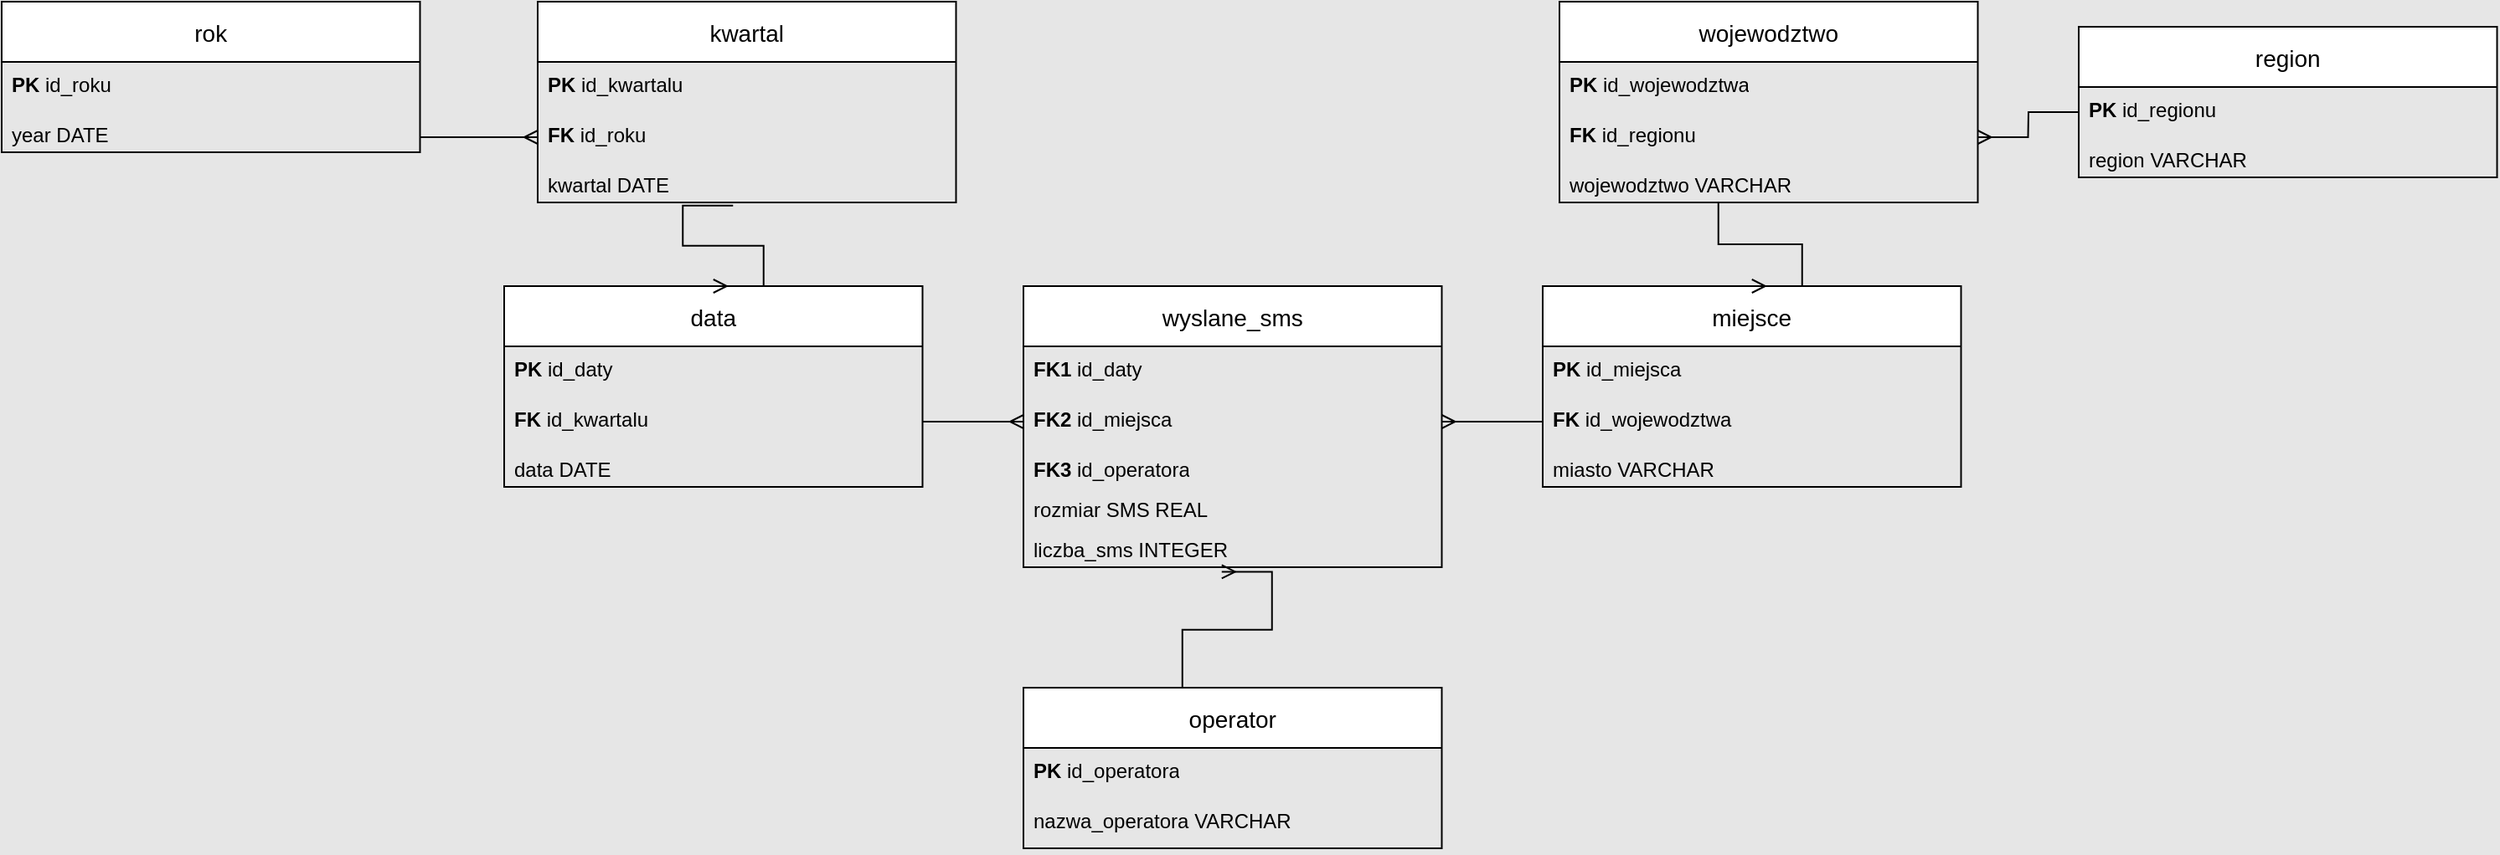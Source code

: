 <mxfile version="27.1.1">
  <diagram name="Strona-1" id="eCCwO7J3HlAzGj1amf7a">
    <mxGraphModel dx="2078" dy="924" grid="1" gridSize="10" guides="1" tooltips="1" connect="1" arrows="1" fold="1" page="0" pageScale="1" pageWidth="827" pageHeight="1169" background="#E6E6E6" math="0" shadow="0">
      <root>
        <mxCell id="0" />
        <mxCell id="1" parent="0" />
        <mxCell id="LbimwJBYZa8Vmd8NOQpc-2" value="wyslane_sms" style="swimlane;fontStyle=0;childLayout=stackLayout;horizontal=1;startSize=36;horizontalStack=0;resizeParent=1;resizeParentMax=0;resizeLast=0;collapsible=1;marginBottom=0;align=center;fontSize=14;swimlaneLine=1;glass=0;aspect=fixed;" parent="1" vertex="1">
          <mxGeometry x="380" y="370" width="249.75" height="168" as="geometry">
            <mxRectangle x="380" y="370" width="120" height="30" as="alternateBounds" />
          </mxGeometry>
        </mxCell>
        <mxCell id="LbimwJBYZa8Vmd8NOQpc-3" value="&lt;b&gt;FK1&amp;nbsp;&lt;/b&gt;id_daty" style="text;strokeColor=none;fillColor=none;spacingLeft=4;spacingRight=4;overflow=hidden;rotatable=0;points=[[0,0.5],[1,0.5]];portConstraint=eastwest;fontSize=12;whiteSpace=wrap;html=1;" parent="LbimwJBYZa8Vmd8NOQpc-2" vertex="1">
          <mxGeometry y="36" width="249.75" height="30" as="geometry" />
        </mxCell>
        <mxCell id="LbimwJBYZa8Vmd8NOQpc-4" value="&lt;b&gt;FK2&lt;/b&gt; id_miejsca" style="text;strokeColor=none;fillColor=none;spacingLeft=4;spacingRight=4;overflow=hidden;rotatable=0;points=[[0,0.5],[1,0.5]];portConstraint=eastwest;fontSize=12;whiteSpace=wrap;html=1;" parent="LbimwJBYZa8Vmd8NOQpc-2" vertex="1">
          <mxGeometry y="66" width="249.75" height="30" as="geometry" />
        </mxCell>
        <mxCell id="LbimwJBYZa8Vmd8NOQpc-6" value="&lt;b&gt;FK3&lt;/b&gt; id_operatora" style="text;strokeColor=none;fillColor=none;spacingLeft=4;spacingRight=4;overflow=hidden;rotatable=0;points=[[0,0.5],[1,0.5]];portConstraint=eastwest;fontSize=12;whiteSpace=wrap;html=1;" parent="LbimwJBYZa8Vmd8NOQpc-2" vertex="1">
          <mxGeometry y="96" width="249.75" height="24" as="geometry" />
        </mxCell>
        <mxCell id="LbimwJBYZa8Vmd8NOQpc-13" value="rozmiar SMS REAL&lt;div&gt;&lt;br&gt;&lt;/div&gt;" style="text;strokeColor=none;fillColor=none;spacingLeft=4;spacingRight=4;overflow=hidden;rotatable=0;points=[[0,0.5],[1,0.5]];portConstraint=eastwest;fontSize=12;whiteSpace=wrap;html=1;" parent="LbimwJBYZa8Vmd8NOQpc-2" vertex="1">
          <mxGeometry y="120" width="249.75" height="24" as="geometry" />
        </mxCell>
        <mxCell id="_EmOxGph7jRWeSyiqse9-7" value="liczba_sms INTEGER" style="text;strokeColor=none;fillColor=none;spacingLeft=4;spacingRight=4;overflow=hidden;rotatable=0;points=[[0,0.5],[1,0.5]];portConstraint=eastwest;fontSize=12;whiteSpace=wrap;html=1;" vertex="1" parent="LbimwJBYZa8Vmd8NOQpc-2">
          <mxGeometry y="144" width="249.75" height="24" as="geometry" />
        </mxCell>
        <mxCell id="LbimwJBYZa8Vmd8NOQpc-15" value="miejsce" style="swimlane;fontStyle=0;childLayout=stackLayout;horizontal=1;startSize=36;horizontalStack=0;resizeParent=1;resizeParentMax=0;resizeLast=0;collapsible=1;marginBottom=0;align=center;fontSize=14;swimlaneLine=1;glass=0;aspect=fixed;" parent="1" vertex="1">
          <mxGeometry x="690" y="370" width="249.75" height="120" as="geometry">
            <mxRectangle x="380" y="370" width="120" height="30" as="alternateBounds" />
          </mxGeometry>
        </mxCell>
        <mxCell id="LbimwJBYZa8Vmd8NOQpc-16" value="&lt;b&gt;PK&amp;nbsp;&lt;/b&gt;id_miejsca" style="text;strokeColor=none;fillColor=none;spacingLeft=4;spacingRight=4;overflow=hidden;rotatable=0;points=[[0,0.5],[1,0.5]];portConstraint=eastwest;fontSize=12;whiteSpace=wrap;html=1;" parent="LbimwJBYZa8Vmd8NOQpc-15" vertex="1">
          <mxGeometry y="36" width="249.75" height="30" as="geometry" />
        </mxCell>
        <mxCell id="LbimwJBYZa8Vmd8NOQpc-17" value="&lt;b&gt;FK&lt;/b&gt;&amp;nbsp;id_wojewodztwa" style="text;strokeColor=none;fillColor=none;spacingLeft=4;spacingRight=4;overflow=hidden;rotatable=0;points=[[0,0.5],[1,0.5]];portConstraint=eastwest;fontSize=12;whiteSpace=wrap;html=1;" parent="LbimwJBYZa8Vmd8NOQpc-15" vertex="1">
          <mxGeometry y="66" width="249.75" height="30" as="geometry" />
        </mxCell>
        <mxCell id="LbimwJBYZa8Vmd8NOQpc-18" value="miasto VARCHAR&lt;b&gt;&amp;nbsp;&lt;/b&gt;" style="text;strokeColor=none;fillColor=none;spacingLeft=4;spacingRight=4;overflow=hidden;rotatable=0;points=[[0,0.5],[1,0.5]];portConstraint=eastwest;fontSize=12;whiteSpace=wrap;html=1;" parent="LbimwJBYZa8Vmd8NOQpc-15" vertex="1">
          <mxGeometry y="96" width="249.75" height="24" as="geometry" />
        </mxCell>
        <mxCell id="LbimwJBYZa8Vmd8NOQpc-20" value="wojewodztwo" style="swimlane;fontStyle=0;childLayout=stackLayout;horizontal=1;startSize=36;horizontalStack=0;resizeParent=1;resizeParentMax=0;resizeLast=0;collapsible=1;marginBottom=0;align=center;fontSize=14;swimlaneLine=1;glass=0;aspect=fixed;" parent="1" vertex="1">
          <mxGeometry x="700" y="200" width="249.75" height="120" as="geometry">
            <mxRectangle x="380" y="370" width="120" height="30" as="alternateBounds" />
          </mxGeometry>
        </mxCell>
        <mxCell id="LbimwJBYZa8Vmd8NOQpc-21" value="&lt;b&gt;PK&amp;nbsp;&lt;/b&gt;id_wojewodztwa" style="text;strokeColor=none;fillColor=none;spacingLeft=4;spacingRight=4;overflow=hidden;rotatable=0;points=[[0,0.5],[1,0.5]];portConstraint=eastwest;fontSize=12;whiteSpace=wrap;html=1;" parent="LbimwJBYZa8Vmd8NOQpc-20" vertex="1">
          <mxGeometry y="36" width="249.75" height="30" as="geometry" />
        </mxCell>
        <mxCell id="LbimwJBYZa8Vmd8NOQpc-22" value="&lt;b&gt;FK&lt;/b&gt;&amp;nbsp;id_regionu" style="text;strokeColor=none;fillColor=none;spacingLeft=4;spacingRight=4;overflow=hidden;rotatable=0;points=[[0,0.5],[1,0.5]];portConstraint=eastwest;fontSize=12;whiteSpace=wrap;html=1;" parent="LbimwJBYZa8Vmd8NOQpc-20" vertex="1">
          <mxGeometry y="66" width="249.75" height="30" as="geometry" />
        </mxCell>
        <mxCell id="LbimwJBYZa8Vmd8NOQpc-23" value="wojewodztwo VARCHAR&lt;b&gt;&amp;nbsp;&lt;/b&gt;" style="text;strokeColor=none;fillColor=none;spacingLeft=4;spacingRight=4;overflow=hidden;rotatable=0;points=[[0,0.5],[1,0.5]];portConstraint=eastwest;fontSize=12;whiteSpace=wrap;html=1;" parent="LbimwJBYZa8Vmd8NOQpc-20" vertex="1">
          <mxGeometry y="96" width="249.75" height="24" as="geometry" />
        </mxCell>
        <mxCell id="LbimwJBYZa8Vmd8NOQpc-24" value="region" style="swimlane;fontStyle=0;childLayout=stackLayout;horizontal=1;startSize=36;horizontalStack=0;resizeParent=1;resizeParentMax=0;resizeLast=0;collapsible=1;marginBottom=0;align=center;fontSize=14;swimlaneLine=1;glass=0;aspect=fixed;" parent="1" vertex="1">
          <mxGeometry x="1010" y="215" width="249.75" height="90" as="geometry">
            <mxRectangle x="380" y="370" width="120" height="30" as="alternateBounds" />
          </mxGeometry>
        </mxCell>
        <mxCell id="LbimwJBYZa8Vmd8NOQpc-25" value="&lt;b&gt;PK&amp;nbsp;&lt;/b&gt;id_regionu" style="text;strokeColor=none;fillColor=none;spacingLeft=4;spacingRight=4;overflow=hidden;rotatable=0;points=[[0,0.5],[1,0.5]];portConstraint=eastwest;fontSize=12;whiteSpace=wrap;html=1;" parent="LbimwJBYZa8Vmd8NOQpc-24" vertex="1">
          <mxGeometry y="36" width="249.75" height="30" as="geometry" />
        </mxCell>
        <mxCell id="LbimwJBYZa8Vmd8NOQpc-27" value="region VARCHAR&lt;b&gt;&amp;nbsp;&lt;/b&gt;" style="text;strokeColor=none;fillColor=none;spacingLeft=4;spacingRight=4;overflow=hidden;rotatable=0;points=[[0,0.5],[1,0.5]];portConstraint=eastwest;fontSize=12;whiteSpace=wrap;html=1;" parent="LbimwJBYZa8Vmd8NOQpc-24" vertex="1">
          <mxGeometry y="66" width="249.75" height="24" as="geometry" />
        </mxCell>
        <mxCell id="LbimwJBYZa8Vmd8NOQpc-28" style="edgeStyle=entityRelationEdgeStyle;rounded=0;orthogonalLoop=1;jettySize=auto;html=1;entryX=1;entryY=0.5;entryDx=0;entryDy=0;endArrow=ERmany;endFill=0;exitX=0;exitY=0.5;exitDx=0;exitDy=0;" parent="1" source="LbimwJBYZa8Vmd8NOQpc-17" target="LbimwJBYZa8Vmd8NOQpc-4" edge="1">
          <mxGeometry relative="1" as="geometry">
            <mxPoint x="600" y="590" as="sourcePoint" />
            <mxPoint x="679.251" y="658.01" as="targetPoint" />
          </mxGeometry>
        </mxCell>
        <mxCell id="LbimwJBYZa8Vmd8NOQpc-29" style="edgeStyle=entityRelationEdgeStyle;rounded=0;orthogonalLoop=1;jettySize=auto;html=1;endArrow=ERmany;endFill=0;entryX=0.5;entryY=0;entryDx=0;entryDy=0;exitX=0.5;exitY=1;exitDx=0;exitDy=0;" parent="1" source="LbimwJBYZa8Vmd8NOQpc-20" target="LbimwJBYZa8Vmd8NOQpc-15" edge="1">
          <mxGeometry relative="1" as="geometry">
            <mxPoint x="760" y="340" as="sourcePoint" />
            <mxPoint x="830" y="600" as="targetPoint" />
          </mxGeometry>
        </mxCell>
        <mxCell id="LbimwJBYZa8Vmd8NOQpc-31" style="edgeStyle=entityRelationEdgeStyle;rounded=0;orthogonalLoop=1;jettySize=auto;html=1;endArrow=ERmany;endFill=0;exitX=0;exitY=0.5;exitDx=0;exitDy=0;entryX=1;entryY=0.5;entryDx=0;entryDy=0;" parent="1" source="LbimwJBYZa8Vmd8NOQpc-25" target="LbimwJBYZa8Vmd8NOQpc-22" edge="1">
          <mxGeometry relative="1" as="geometry">
            <mxPoint x="1175" y="569" as="sourcePoint" />
            <mxPoint x="1090" y="460" as="targetPoint" />
          </mxGeometry>
        </mxCell>
        <mxCell id="LbimwJBYZa8Vmd8NOQpc-38" value="data" style="swimlane;fontStyle=0;childLayout=stackLayout;horizontal=1;startSize=36;horizontalStack=0;resizeParent=1;resizeParentMax=0;resizeLast=0;collapsible=1;marginBottom=0;align=center;fontSize=14;swimlaneLine=1;glass=0;aspect=fixed;" parent="1" vertex="1">
          <mxGeometry x="70" y="370" width="249.75" height="120" as="geometry">
            <mxRectangle x="380" y="370" width="120" height="30" as="alternateBounds" />
          </mxGeometry>
        </mxCell>
        <mxCell id="LbimwJBYZa8Vmd8NOQpc-39" value="&lt;b&gt;PK&amp;nbsp;&lt;/b&gt;id_daty" style="text;strokeColor=none;fillColor=none;spacingLeft=4;spacingRight=4;overflow=hidden;rotatable=0;points=[[0,0.5],[1,0.5]];portConstraint=eastwest;fontSize=12;whiteSpace=wrap;html=1;" parent="LbimwJBYZa8Vmd8NOQpc-38" vertex="1">
          <mxGeometry y="36" width="249.75" height="30" as="geometry" />
        </mxCell>
        <mxCell id="LbimwJBYZa8Vmd8NOQpc-40" value="&lt;b&gt;FK&lt;/b&gt;&amp;nbsp;id_kwartalu" style="text;strokeColor=none;fillColor=none;spacingLeft=4;spacingRight=4;overflow=hidden;rotatable=0;points=[[0,0.5],[1,0.5]];portConstraint=eastwest;fontSize=12;whiteSpace=wrap;html=1;" parent="LbimwJBYZa8Vmd8NOQpc-38" vertex="1">
          <mxGeometry y="66" width="249.75" height="30" as="geometry" />
        </mxCell>
        <mxCell id="LbimwJBYZa8Vmd8NOQpc-41" value="data DATE" style="text;strokeColor=none;fillColor=none;spacingLeft=4;spacingRight=4;overflow=hidden;rotatable=0;points=[[0,0.5],[1,0.5]];portConstraint=eastwest;fontSize=12;whiteSpace=wrap;html=1;" parent="LbimwJBYZa8Vmd8NOQpc-38" vertex="1">
          <mxGeometry y="96" width="249.75" height="24" as="geometry" />
        </mxCell>
        <mxCell id="LbimwJBYZa8Vmd8NOQpc-43" style="edgeStyle=entityRelationEdgeStyle;rounded=0;orthogonalLoop=1;jettySize=auto;html=1;entryX=0;entryY=0.5;entryDx=0;entryDy=0;endArrow=ERmany;endFill=0;exitX=1;exitY=0.5;exitDx=0;exitDy=0;" parent="1" source="LbimwJBYZa8Vmd8NOQpc-40" target="LbimwJBYZa8Vmd8NOQpc-4" edge="1">
          <mxGeometry relative="1" as="geometry">
            <mxPoint x="590" y="660" as="sourcePoint" />
            <mxPoint x="530" y="660" as="targetPoint" />
          </mxGeometry>
        </mxCell>
        <mxCell id="LbimwJBYZa8Vmd8NOQpc-44" value="kwartal" style="swimlane;fontStyle=0;childLayout=stackLayout;horizontal=1;startSize=36;horizontalStack=0;resizeParent=1;resizeParentMax=0;resizeLast=0;collapsible=1;marginBottom=0;align=center;fontSize=14;swimlaneLine=1;glass=0;aspect=fixed;" parent="1" vertex="1">
          <mxGeometry x="90" y="200" width="249.75" height="120" as="geometry">
            <mxRectangle x="380" y="370" width="120" height="30" as="alternateBounds" />
          </mxGeometry>
        </mxCell>
        <mxCell id="LbimwJBYZa8Vmd8NOQpc-45" value="&lt;b&gt;PK&amp;nbsp;&lt;/b&gt;id_kwartalu" style="text;strokeColor=none;fillColor=none;spacingLeft=4;spacingRight=4;overflow=hidden;rotatable=0;points=[[0,0.5],[1,0.5]];portConstraint=eastwest;fontSize=12;whiteSpace=wrap;html=1;" parent="LbimwJBYZa8Vmd8NOQpc-44" vertex="1">
          <mxGeometry y="36" width="249.75" height="30" as="geometry" />
        </mxCell>
        <mxCell id="LbimwJBYZa8Vmd8NOQpc-46" value="&lt;b&gt;FK&lt;/b&gt;&amp;nbsp;id_roku" style="text;strokeColor=none;fillColor=none;spacingLeft=4;spacingRight=4;overflow=hidden;rotatable=0;points=[[0,0.5],[1,0.5]];portConstraint=eastwest;fontSize=12;whiteSpace=wrap;html=1;" parent="LbimwJBYZa8Vmd8NOQpc-44" vertex="1">
          <mxGeometry y="66" width="249.75" height="30" as="geometry" />
        </mxCell>
        <mxCell id="LbimwJBYZa8Vmd8NOQpc-47" value="kwartal DATE" style="text;strokeColor=none;fillColor=none;spacingLeft=4;spacingRight=4;overflow=hidden;rotatable=0;points=[[0,0.5],[1,0.5]];portConstraint=eastwest;fontSize=12;whiteSpace=wrap;html=1;" parent="LbimwJBYZa8Vmd8NOQpc-44" vertex="1">
          <mxGeometry y="96" width="249.75" height="24" as="geometry" />
        </mxCell>
        <mxCell id="LbimwJBYZa8Vmd8NOQpc-48" style="edgeStyle=entityRelationEdgeStyle;rounded=0;orthogonalLoop=1;jettySize=auto;html=1;entryX=0.5;entryY=0;entryDx=0;entryDy=0;endArrow=ERmany;endFill=0;exitX=0.467;exitY=1.078;exitDx=0;exitDy=0;exitPerimeter=0;" parent="1" source="LbimwJBYZa8Vmd8NOQpc-47" target="LbimwJBYZa8Vmd8NOQpc-38" edge="1">
          <mxGeometry relative="1" as="geometry">
            <mxPoint x="250" y="520" as="sourcePoint" />
            <mxPoint x="310" y="520" as="targetPoint" />
            <Array as="points">
              <mxPoint x="350" y="340" />
              <mxPoint x="470" y="310" />
              <mxPoint x="350" y="330" />
            </Array>
          </mxGeometry>
        </mxCell>
        <mxCell id="LbimwJBYZa8Vmd8NOQpc-49" value="rok" style="swimlane;fontStyle=0;childLayout=stackLayout;horizontal=1;startSize=36;horizontalStack=0;resizeParent=1;resizeParentMax=0;resizeLast=0;collapsible=1;marginBottom=0;align=center;fontSize=14;swimlaneLine=1;glass=0;aspect=fixed;" parent="1" vertex="1">
          <mxGeometry x="-230" y="200" width="249.75" height="90" as="geometry">
            <mxRectangle x="380" y="370" width="120" height="30" as="alternateBounds" />
          </mxGeometry>
        </mxCell>
        <mxCell id="LbimwJBYZa8Vmd8NOQpc-50" value="&lt;b&gt;PK&amp;nbsp;&lt;/b&gt;id_roku" style="text;strokeColor=none;fillColor=none;spacingLeft=4;spacingRight=4;overflow=hidden;rotatable=0;points=[[0,0.5],[1,0.5]];portConstraint=eastwest;fontSize=12;whiteSpace=wrap;html=1;" parent="LbimwJBYZa8Vmd8NOQpc-49" vertex="1">
          <mxGeometry y="36" width="249.75" height="30" as="geometry" />
        </mxCell>
        <mxCell id="LbimwJBYZa8Vmd8NOQpc-52" value="year DATE" style="text;strokeColor=none;fillColor=none;spacingLeft=4;spacingRight=4;overflow=hidden;rotatable=0;points=[[0,0.5],[1,0.5]];portConstraint=eastwest;fontSize=12;whiteSpace=wrap;html=1;" parent="LbimwJBYZa8Vmd8NOQpc-49" vertex="1">
          <mxGeometry y="66" width="249.75" height="24" as="geometry" />
        </mxCell>
        <mxCell id="LbimwJBYZa8Vmd8NOQpc-53" style="edgeStyle=entityRelationEdgeStyle;rounded=0;orthogonalLoop=1;jettySize=auto;html=1;entryX=0;entryY=0.5;entryDx=0;entryDy=0;endArrow=ERmany;endFill=0;exitX=1;exitY=0.5;exitDx=0;exitDy=0;" parent="1" target="LbimwJBYZa8Vmd8NOQpc-46" edge="1">
          <mxGeometry relative="1" as="geometry">
            <mxPoint x="19.75" y="281" as="sourcePoint" />
            <mxPoint x="450" y="169" as="targetPoint" />
            <Array as="points">
              <mxPoint x="605" y="139" />
              <mxPoint x="725" y="109" />
              <mxPoint x="605" y="129" />
            </Array>
          </mxGeometry>
        </mxCell>
        <mxCell id="_EmOxGph7jRWeSyiqse9-1" value="operator" style="swimlane;fontStyle=0;childLayout=stackLayout;horizontal=1;startSize=36;horizontalStack=0;resizeParent=1;resizeParentMax=0;resizeLast=0;collapsible=1;marginBottom=0;align=center;fontSize=14;swimlaneLine=1;glass=0;aspect=fixed;" vertex="1" parent="1">
          <mxGeometry x="380" y="610" width="249.75" height="96" as="geometry">
            <mxRectangle x="380" y="370" width="120" height="30" as="alternateBounds" />
          </mxGeometry>
        </mxCell>
        <mxCell id="_EmOxGph7jRWeSyiqse9-2" value="&lt;b&gt;PK&amp;nbsp;&lt;/b&gt;id_operatora" style="text;strokeColor=none;fillColor=none;spacingLeft=4;spacingRight=4;overflow=hidden;rotatable=0;points=[[0,0.5],[1,0.5]];portConstraint=eastwest;fontSize=12;whiteSpace=wrap;html=1;" vertex="1" parent="_EmOxGph7jRWeSyiqse9-1">
          <mxGeometry y="36" width="249.75" height="30" as="geometry" />
        </mxCell>
        <mxCell id="_EmOxGph7jRWeSyiqse9-3" value="nazwa_operatora VARCHAR" style="text;strokeColor=none;fillColor=none;spacingLeft=4;spacingRight=4;overflow=hidden;rotatable=0;points=[[0,0.5],[1,0.5]];portConstraint=eastwest;fontSize=12;whiteSpace=wrap;html=1;" vertex="1" parent="_EmOxGph7jRWeSyiqse9-1">
          <mxGeometry y="66" width="249.75" height="30" as="geometry" />
        </mxCell>
        <mxCell id="_EmOxGph7jRWeSyiqse9-6" style="edgeStyle=entityRelationEdgeStyle;rounded=0;orthogonalLoop=1;jettySize=auto;html=1;endArrow=ERmany;endFill=0;exitX=0.5;exitY=0;exitDx=0;exitDy=0;entryX=0.474;entryY=1.113;entryDx=0;entryDy=0;entryPerimeter=0;" edge="1" parent="1" source="_EmOxGph7jRWeSyiqse9-1" target="_EmOxGph7jRWeSyiqse9-7">
          <mxGeometry relative="1" as="geometry">
            <mxPoint x="319.75" y="739" as="sourcePoint" />
            <mxPoint x="319.75" y="550" as="targetPoint" />
            <Array as="points">
              <mxPoint x="269.75" y="688" />
              <mxPoint x="259.75" y="678" />
              <mxPoint x="239.75" y="658" />
            </Array>
          </mxGeometry>
        </mxCell>
      </root>
    </mxGraphModel>
  </diagram>
</mxfile>
